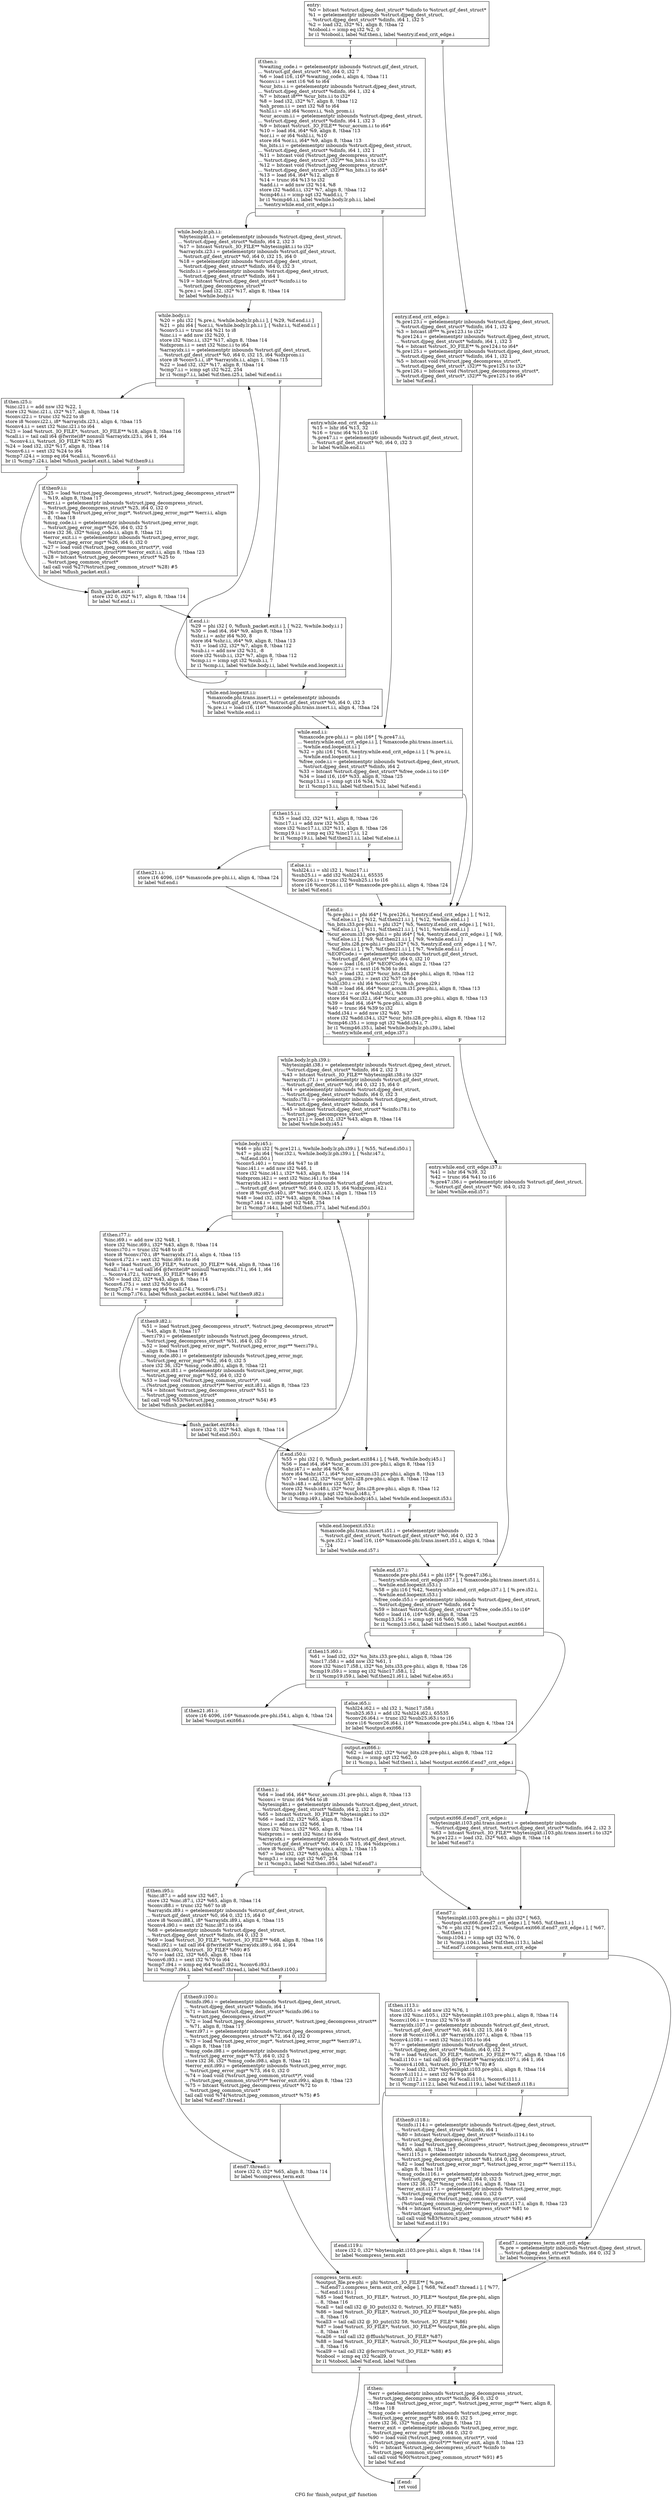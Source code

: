 digraph "CFG for 'finish_output_gif' function" {
	label="CFG for 'finish_output_gif' function";

	Node0x4bc4090 [shape=record,label="{entry:\l  %0 = bitcast %struct.djpeg_dest_struct* %dinfo to %struct.gif_dest_struct*\l  %1 = getelementptr inbounds %struct.djpeg_dest_struct,\l... %struct.djpeg_dest_struct* %dinfo, i64 1, i32 5\l  %2 = load i32, i32* %1, align 8, !tbaa !2\l  %tobool.i = icmp eq i32 %2, 0\l  br i1 %tobool.i, label %if.then.i, label %entry.if.end_crit_edge.i\l|{<s0>T|<s1>F}}"];
	Node0x4bc4090:s0 -> Node0x4bc4220;
	Node0x4bc4090:s1 -> Node0x4bd6a00;
	Node0x4bd6a00 [shape=record,label="{entry.if.end_crit_edge.i:                         \l  %.pre123.i = getelementptr inbounds %struct.djpeg_dest_struct,\l... %struct.djpeg_dest_struct* %dinfo, i64 1, i32 4\l  %3 = bitcast i8*** %.pre123.i to i32*\l  %.pre124.i = getelementptr inbounds %struct.djpeg_dest_struct,\l... %struct.djpeg_dest_struct* %dinfo, i64 1, i32 3\l  %4 = bitcast %struct._IO_FILE** %.pre124.i to i64*\l  %.pre125.i = getelementptr inbounds %struct.djpeg_dest_struct,\l... %struct.djpeg_dest_struct* %dinfo, i64 1, i32 1\l  %5 = bitcast void (%struct.jpeg_decompress_struct*,\l... %struct.djpeg_dest_struct*, i32)** %.pre125.i to i32*\l  %.pre126.i = bitcast void (%struct.jpeg_decompress_struct*,\l... %struct.djpeg_dest_struct*, i32)** %.pre125.i to i64*\l  br label %if.end.i\l}"];
	Node0x4bd6a00 -> Node0x4bd6f20;
	Node0x4bc4220 [shape=record,label="{if.then.i:                                        \l  %waiting_code.i = getelementptr inbounds %struct.gif_dest_struct,\l... %struct.gif_dest_struct* %0, i64 0, i32 7\l  %6 = load i16, i16* %waiting_code.i, align 4, !tbaa !11\l  %conv.i.i = sext i16 %6 to i64\l  %cur_bits.i.i = getelementptr inbounds %struct.djpeg_dest_struct,\l... %struct.djpeg_dest_struct* %dinfo, i64 1, i32 4\l  %7 = bitcast i8*** %cur_bits.i.i to i32*\l  %8 = load i32, i32* %7, align 8, !tbaa !12\l  %sh_prom.i.i = zext i32 %8 to i64\l  %shl.i.i = shl i64 %conv.i.i, %sh_prom.i.i\l  %cur_accum.i.i = getelementptr inbounds %struct.djpeg_dest_struct,\l... %struct.djpeg_dest_struct* %dinfo, i64 1, i32 3\l  %9 = bitcast %struct._IO_FILE** %cur_accum.i.i to i64*\l  %10 = load i64, i64* %9, align 8, !tbaa !13\l  %or.i.i = or i64 %shl.i.i, %10\l  store i64 %or.i.i, i64* %9, align 8, !tbaa !13\l  %n_bits.i.i = getelementptr inbounds %struct.djpeg_dest_struct,\l... %struct.djpeg_dest_struct* %dinfo, i64 1, i32 1\l  %11 = bitcast void (%struct.jpeg_decompress_struct*,\l... %struct.djpeg_dest_struct*, i32)** %n_bits.i.i to i32*\l  %12 = bitcast void (%struct.jpeg_decompress_struct*,\l... %struct.djpeg_dest_struct*, i32)** %n_bits.i.i to i64*\l  %13 = load i64, i64* %12, align 8\l  %14 = trunc i64 %13 to i32\l  %add.i.i = add nsw i32 %14, %8\l  store i32 %add.i.i, i32* %7, align 8, !tbaa !12\l  %cmp46.i.i = icmp sgt i32 %add.i.i, 7\l  br i1 %cmp46.i.i, label %while.body.lr.ph.i.i, label\l... %entry.while.end_crit_edge.i.i\l|{<s0>T|<s1>F}}"];
	Node0x4bc4220:s0 -> Node0x4bd6d40;
	Node0x4bc4220:s1 -> Node0x4bd7d20;
	Node0x4bd7d20 [shape=record,label="{entry.while.end_crit_edge.i.i:                    \l  %15 = lshr i64 %13, 32\l  %16 = trunc i64 %15 to i16\l  %.pre47.i.i = getelementptr inbounds %struct.gif_dest_struct,\l... %struct.gif_dest_struct* %0, i64 0, i32 3\l  br label %while.end.i.i\l}"];
	Node0x4bd7d20 -> Node0x4bd73f0;
	Node0x4bd6d40 [shape=record,label="{while.body.lr.ph.i.i:                             \l  %bytesinpkt.i.i = getelementptr inbounds %struct.djpeg_dest_struct,\l... %struct.djpeg_dest_struct* %dinfo, i64 2, i32 3\l  %17 = bitcast %struct._IO_FILE** %bytesinpkt.i.i to i32*\l  %arrayidx.i23.i = getelementptr inbounds %struct.gif_dest_struct,\l... %struct.gif_dest_struct* %0, i64 0, i32 15, i64 0\l  %18 = getelementptr inbounds %struct.djpeg_dest_struct,\l... %struct.djpeg_dest_struct* %dinfo, i64 0, i32 3\l  %cinfo.i.i = getelementptr inbounds %struct.djpeg_dest_struct,\l... %struct.djpeg_dest_struct* %dinfo, i64 1\l  %19 = bitcast %struct.djpeg_dest_struct* %cinfo.i.i to\l... %struct.jpeg_decompress_struct**\l  %.pre.i = load i32, i32* %17, align 8, !tbaa !14\l  br label %while.body.i.i\l}"];
	Node0x4bd6d40 -> Node0x4bd8730;
	Node0x4bd8730 [shape=record,label="{while.body.i.i:                                   \l  %20 = phi i32 [ %.pre.i, %while.body.lr.ph.i.i ], [ %29, %if.end.i.i ]\l  %21 = phi i64 [ %or.i.i, %while.body.lr.ph.i.i ], [ %shr.i.i, %if.end.i.i ]\l  %conv5.i.i = trunc i64 %21 to i8\l  %inc.i.i = add nsw i32 %20, 1\l  store i32 %inc.i.i, i32* %17, align 8, !tbaa !14\l  %idxprom.i.i = sext i32 %inc.i.i to i64\l  %arrayidx.i.i = getelementptr inbounds %struct.gif_dest_struct,\l... %struct.gif_dest_struct* %0, i64 0, i32 15, i64 %idxprom.i.i\l  store i8 %conv5.i.i, i8* %arrayidx.i.i, align 1, !tbaa !15\l  %22 = load i32, i32* %17, align 8, !tbaa !14\l  %cmp7.i.i = icmp sgt i32 %22, 254\l  br i1 %cmp7.i.i, label %if.then.i25.i, label %if.end.i.i\l|{<s0>T|<s1>F}}"];
	Node0x4bd8730:s0 -> Node0x4bd9020;
	Node0x4bd8730:s1 -> Node0x4bd88f0;
	Node0x4bd9020 [shape=record,label="{if.then.i25.i:                                    \l  %inc.i21.i = add nsw i32 %22, 1\l  store i32 %inc.i21.i, i32* %17, align 8, !tbaa !14\l  %conv.i22.i = trunc i32 %22 to i8\l  store i8 %conv.i22.i, i8* %arrayidx.i23.i, align 4, !tbaa !15\l  %conv4.i.i = sext i32 %inc.i21.i to i64\l  %23 = load %struct._IO_FILE*, %struct._IO_FILE** %18, align 8, !tbaa !16\l  %call.i.i = tail call i64 @fwrite(i8* nonnull %arrayidx.i23.i, i64 1, i64\l... %conv4.i.i, %struct._IO_FILE* %23) #5\l  %24 = load i32, i32* %17, align 8, !tbaa !14\l  %conv6.i.i = sext i32 %24 to i64\l  %cmp7.i24.i = icmp eq i64 %call.i.i, %conv6.i.i\l  br i1 %cmp7.i24.i, label %flush_packet.exit.i, label %if.then9.i.i\l|{<s0>T|<s1>F}}"];
	Node0x4bd9020:s0 -> Node0x4bd97e0;
	Node0x4bd9020:s1 -> Node0x4bd98c0;
	Node0x4bd98c0 [shape=record,label="{if.then9.i.i:                                     \l  %25 = load %struct.jpeg_decompress_struct*, %struct.jpeg_decompress_struct**\l... %19, align 8, !tbaa !17\l  %err.i.i = getelementptr inbounds %struct.jpeg_decompress_struct,\l... %struct.jpeg_decompress_struct* %25, i64 0, i32 0\l  %26 = load %struct.jpeg_error_mgr*, %struct.jpeg_error_mgr** %err.i.i, align\l... 8, !tbaa !18\l  %msg_code.i.i = getelementptr inbounds %struct.jpeg_error_mgr,\l... %struct.jpeg_error_mgr* %26, i64 0, i32 5\l  store i32 36, i32* %msg_code.i.i, align 8, !tbaa !21\l  %error_exit.i.i = getelementptr inbounds %struct.jpeg_error_mgr,\l... %struct.jpeg_error_mgr* %26, i64 0, i32 0\l  %27 = load void (%struct.jpeg_common_struct*)*, void\l... (%struct.jpeg_common_struct*)** %error_exit.i.i, align 8, !tbaa !23\l  %28 = bitcast %struct.jpeg_decompress_struct* %25 to\l... %struct.jpeg_common_struct*\l  tail call void %27(%struct.jpeg_common_struct* %28) #5\l  br label %flush_packet.exit.i\l}"];
	Node0x4bd98c0 -> Node0x4bd97e0;
	Node0x4bd97e0 [shape=record,label="{flush_packet.exit.i:                              \l  store i32 0, i32* %17, align 8, !tbaa !14\l  br label %if.end.i.i\l}"];
	Node0x4bd97e0 -> Node0x4bd88f0;
	Node0x4bd88f0 [shape=record,label="{if.end.i.i:                                       \l  %29 = phi i32 [ 0, %flush_packet.exit.i ], [ %22, %while.body.i.i ]\l  %30 = load i64, i64* %9, align 8, !tbaa !13\l  %shr.i.i = ashr i64 %30, 8\l  store i64 %shr.i.i, i64* %9, align 8, !tbaa !13\l  %31 = load i32, i32* %7, align 8, !tbaa !12\l  %sub.i.i = add nsw i32 %31, -8\l  store i32 %sub.i.i, i32* %7, align 8, !tbaa !12\l  %cmp.i.i = icmp sgt i32 %sub.i.i, 7\l  br i1 %cmp.i.i, label %while.body.i.i, label %while.end.loopexit.i.i\l|{<s0>T|<s1>F}}"];
	Node0x4bd88f0:s0 -> Node0x4bd8730;
	Node0x4bd88f0:s1 -> Node0x4bd8280;
	Node0x4bd8280 [shape=record,label="{while.end.loopexit.i.i:                           \l  %maxcode.phi.trans.insert.i.i = getelementptr inbounds\l... %struct.gif_dest_struct, %struct.gif_dest_struct* %0, i64 0, i32 3\l  %.pre.i.i = load i16, i16* %maxcode.phi.trans.insert.i.i, align 4, !tbaa !24\l  br label %while.end.i.i\l}"];
	Node0x4bd8280 -> Node0x4bd73f0;
	Node0x4bd73f0 [shape=record,label="{while.end.i.i:                                    \l  %maxcode.pre-phi.i.i = phi i16* [ %.pre47.i.i,\l... %entry.while.end_crit_edge.i.i ], [ %maxcode.phi.trans.insert.i.i,\l... %while.end.loopexit.i.i ]\l  %32 = phi i16 [ %16, %entry.while.end_crit_edge.i.i ], [ %.pre.i.i,\l... %while.end.loopexit.i.i ]\l  %free_code.i.i = getelementptr inbounds %struct.djpeg_dest_struct,\l... %struct.djpeg_dest_struct* %dinfo, i64 2\l  %33 = bitcast %struct.djpeg_dest_struct* %free_code.i.i to i16*\l  %34 = load i16, i16* %33, align 8, !tbaa !25\l  %cmp13.i.i = icmp sgt i16 %34, %32\l  br i1 %cmp13.i.i, label %if.then15.i.i, label %if.end.i\l|{<s0>T|<s1>F}}"];
	Node0x4bd73f0:s0 -> Node0x4bdb170;
	Node0x4bd73f0:s1 -> Node0x4bd6f20;
	Node0x4bdb170 [shape=record,label="{if.then15.i.i:                                    \l  %35 = load i32, i32* %11, align 8, !tbaa !26\l  %inc17.i.i = add nsw i32 %35, 1\l  store i32 %inc17.i.i, i32* %11, align 8, !tbaa !26\l  %cmp19.i.i = icmp eq i32 %inc17.i.i, 12\l  br i1 %cmp19.i.i, label %if.then21.i.i, label %if.else.i.i\l|{<s0>T|<s1>F}}"];
	Node0x4bdb170:s0 -> Node0x4bdb490;
	Node0x4bdb170:s1 -> Node0x4bdb570;
	Node0x4bdb490 [shape=record,label="{if.then21.i.i:                                    \l  store i16 4096, i16* %maxcode.pre-phi.i.i, align 4, !tbaa !24\l  br label %if.end.i\l}"];
	Node0x4bdb490 -> Node0x4bd6f20;
	Node0x4bdb570 [shape=record,label="{if.else.i.i:                                      \l  %shl24.i.i = shl i32 1, %inc17.i.i\l  %sub25.i.i = add i32 %shl24.i.i, 65535\l  %conv26.i.i = trunc i32 %sub25.i.i to i16\l  store i16 %conv26.i.i, i16* %maxcode.pre-phi.i.i, align 4, !tbaa !24\l  br label %if.end.i\l}"];
	Node0x4bdb570 -> Node0x4bd6f20;
	Node0x4bd6f20 [shape=record,label="{if.end.i:                                         \l  %.pre-phi.i = phi i64* [ %.pre126.i, %entry.if.end_crit_edge.i ], [ %12,\l... %if.else.i.i ], [ %12, %if.then21.i.i ], [ %12, %while.end.i.i ]\l  %n_bits.i33.pre-phi.i = phi i32* [ %5, %entry.if.end_crit_edge.i ], [ %11,\l... %if.else.i.i ], [ %11, %if.then21.i.i ], [ %11, %while.end.i.i ]\l  %cur_accum.i31.pre-phi.i = phi i64* [ %4, %entry.if.end_crit_edge.i ], [ %9,\l... %if.else.i.i ], [ %9, %if.then21.i.i ], [ %9, %while.end.i.i ]\l  %cur_bits.i28.pre-phi.i = phi i32* [ %3, %entry.if.end_crit_edge.i ], [ %7,\l... %if.else.i.i ], [ %7, %if.then21.i.i ], [ %7, %while.end.i.i ]\l  %EOFCode.i = getelementptr inbounds %struct.gif_dest_struct,\l... %struct.gif_dest_struct* %0, i64 0, i32 10\l  %36 = load i16, i16* %EOFCode.i, align 2, !tbaa !27\l  %conv.i27.i = sext i16 %36 to i64\l  %37 = load i32, i32* %cur_bits.i28.pre-phi.i, align 8, !tbaa !12\l  %sh_prom.i29.i = zext i32 %37 to i64\l  %shl.i30.i = shl i64 %conv.i27.i, %sh_prom.i29.i\l  %38 = load i64, i64* %cur_accum.i31.pre-phi.i, align 8, !tbaa !13\l  %or.i32.i = or i64 %shl.i30.i, %38\l  store i64 %or.i32.i, i64* %cur_accum.i31.pre-phi.i, align 8, !tbaa !13\l  %39 = load i64, i64* %.pre-phi.i, align 8\l  %40 = trunc i64 %39 to i32\l  %add.i34.i = add nsw i32 %40, %37\l  store i32 %add.i34.i, i32* %cur_bits.i28.pre-phi.i, align 8, !tbaa !12\l  %cmp46.i35.i = icmp sgt i32 %add.i34.i, 7\l  br i1 %cmp46.i35.i, label %while.body.lr.ph.i39.i, label\l... %entry.while.end_crit_edge.i37.i\l|{<s0>T|<s1>F}}"];
	Node0x4bd6f20:s0 -> Node0x4bdc6b0;
	Node0x4bd6f20:s1 -> Node0x4bdc790;
	Node0x4bdc790 [shape=record,label="{entry.while.end_crit_edge.i37.i:                  \l  %41 = lshr i64 %39, 32\l  %42 = trunc i64 %41 to i16\l  %.pre47.i36.i = getelementptr inbounds %struct.gif_dest_struct,\l... %struct.gif_dest_struct* %0, i64 0, i32 3\l  br label %while.end.i57.i\l}"];
	Node0x4bdc790 -> Node0x4bdca60;
	Node0x4bdc6b0 [shape=record,label="{while.body.lr.ph.i39.i:                           \l  %bytesinpkt.i38.i = getelementptr inbounds %struct.djpeg_dest_struct,\l... %struct.djpeg_dest_struct* %dinfo, i64 2, i32 3\l  %43 = bitcast %struct._IO_FILE** %bytesinpkt.i38.i to i32*\l  %arrayidx.i71.i = getelementptr inbounds %struct.gif_dest_struct,\l... %struct.gif_dest_struct* %0, i64 0, i32 15, i64 0\l  %44 = getelementptr inbounds %struct.djpeg_dest_struct,\l... %struct.djpeg_dest_struct* %dinfo, i64 0, i32 3\l  %cinfo.i78.i = getelementptr inbounds %struct.djpeg_dest_struct,\l... %struct.djpeg_dest_struct* %dinfo, i64 1\l  %45 = bitcast %struct.djpeg_dest_struct* %cinfo.i78.i to\l... %struct.jpeg_decompress_struct**\l  %.pre121.i = load i32, i32* %43, align 8, !tbaa !14\l  br label %while.body.i45.i\l}"];
	Node0x4bdc6b0 -> Node0x4bdcfe0;
	Node0x4bdcfe0 [shape=record,label="{while.body.i45.i:                                 \l  %46 = phi i32 [ %.pre121.i, %while.body.lr.ph.i39.i ], [ %55, %if.end.i50.i ]\l  %47 = phi i64 [ %or.i32.i, %while.body.lr.ph.i39.i ], [ %shr.i47.i,\l... %if.end.i50.i ]\l  %conv5.i40.i = trunc i64 %47 to i8\l  %inc.i41.i = add nsw i32 %46, 1\l  store i32 %inc.i41.i, i32* %43, align 8, !tbaa !14\l  %idxprom.i42.i = sext i32 %inc.i41.i to i64\l  %arrayidx.i43.i = getelementptr inbounds %struct.gif_dest_struct,\l... %struct.gif_dest_struct* %0, i64 0, i32 15, i64 %idxprom.i42.i\l  store i8 %conv5.i40.i, i8* %arrayidx.i43.i, align 1, !tbaa !15\l  %48 = load i32, i32* %43, align 8, !tbaa !14\l  %cmp7.i44.i = icmp sgt i32 %48, 254\l  br i1 %cmp7.i44.i, label %if.then.i77.i, label %if.end.i50.i\l|{<s0>T|<s1>F}}"];
	Node0x4bdcfe0:s0 -> Node0x4bdd8c0;
	Node0x4bdcfe0:s1 -> Node0x4bdd1a0;
	Node0x4bdd8c0 [shape=record,label="{if.then.i77.i:                                    \l  %inc.i69.i = add nsw i32 %48, 1\l  store i32 %inc.i69.i, i32* %43, align 8, !tbaa !14\l  %conv.i70.i = trunc i32 %48 to i8\l  store i8 %conv.i70.i, i8* %arrayidx.i71.i, align 4, !tbaa !15\l  %conv4.i72.i = sext i32 %inc.i69.i to i64\l  %49 = load %struct._IO_FILE*, %struct._IO_FILE** %44, align 8, !tbaa !16\l  %call.i74.i = tail call i64 @fwrite(i8* nonnull %arrayidx.i71.i, i64 1, i64\l... %conv4.i72.i, %struct._IO_FILE* %49) #5\l  %50 = load i32, i32* %43, align 8, !tbaa !14\l  %conv6.i75.i = sext i32 %50 to i64\l  %cmp7.i76.i = icmp eq i64 %call.i74.i, %conv6.i75.i\l  br i1 %cmp7.i76.i, label %flush_packet.exit84.i, label %if.then9.i82.i\l|{<s0>T|<s1>F}}"];
	Node0x4bdd8c0:s0 -> Node0x4bda640;
	Node0x4bdd8c0:s1 -> Node0x4bda720;
	Node0x4bda720 [shape=record,label="{if.then9.i82.i:                                   \l  %51 = load %struct.jpeg_decompress_struct*, %struct.jpeg_decompress_struct**\l... %45, align 8, !tbaa !17\l  %err.i79.i = getelementptr inbounds %struct.jpeg_decompress_struct,\l... %struct.jpeg_decompress_struct* %51, i64 0, i32 0\l  %52 = load %struct.jpeg_error_mgr*, %struct.jpeg_error_mgr** %err.i79.i,\l... align 8, !tbaa !18\l  %msg_code.i80.i = getelementptr inbounds %struct.jpeg_error_mgr,\l... %struct.jpeg_error_mgr* %52, i64 0, i32 5\l  store i32 36, i32* %msg_code.i80.i, align 8, !tbaa !21\l  %error_exit.i81.i = getelementptr inbounds %struct.jpeg_error_mgr,\l... %struct.jpeg_error_mgr* %52, i64 0, i32 0\l  %53 = load void (%struct.jpeg_common_struct*)*, void\l... (%struct.jpeg_common_struct*)** %error_exit.i81.i, align 8, !tbaa !23\l  %54 = bitcast %struct.jpeg_decompress_struct* %51 to\l... %struct.jpeg_common_struct*\l  tail call void %53(%struct.jpeg_common_struct* %54) #5\l  br label %flush_packet.exit84.i\l}"];
	Node0x4bda720 -> Node0x4bda640;
	Node0x4bda640 [shape=record,label="{flush_packet.exit84.i:                            \l  store i32 0, i32* %43, align 8, !tbaa !14\l  br label %if.end.i50.i\l}"];
	Node0x4bda640 -> Node0x4bdd1a0;
	Node0x4bdd1a0 [shape=record,label="{if.end.i50.i:                                     \l  %55 = phi i32 [ 0, %flush_packet.exit84.i ], [ %48, %while.body.i45.i ]\l  %56 = load i64, i64* %cur_accum.i31.pre-phi.i, align 8, !tbaa !13\l  %shr.i47.i = ashr i64 %56, 8\l  store i64 %shr.i47.i, i64* %cur_accum.i31.pre-phi.i, align 8, !tbaa !13\l  %57 = load i32, i32* %cur_bits.i28.pre-phi.i, align 8, !tbaa !12\l  %sub.i48.i = add nsw i32 %57, -8\l  store i32 %sub.i48.i, i32* %cur_bits.i28.pre-phi.i, align 8, !tbaa !12\l  %cmp.i49.i = icmp sgt i32 %sub.i48.i, 7\l  br i1 %cmp.i49.i, label %while.body.i45.i, label %while.end.loopexit.i53.i\l|{<s0>T|<s1>F}}"];
	Node0x4bdd1a0:s0 -> Node0x4bdcfe0;
	Node0x4bdd1a0:s1 -> Node0x4bdf240;
	Node0x4bdf240 [shape=record,label="{while.end.loopexit.i53.i:                         \l  %maxcode.phi.trans.insert.i51.i = getelementptr inbounds\l... %struct.gif_dest_struct, %struct.gif_dest_struct* %0, i64 0, i32 3\l  %.pre.i52.i = load i16, i16* %maxcode.phi.trans.insert.i51.i, align 4, !tbaa\l... !24\l  br label %while.end.i57.i\l}"];
	Node0x4bdf240 -> Node0x4bdca60;
	Node0x4bdca60 [shape=record,label="{while.end.i57.i:                                  \l  %maxcode.pre-phi.i54.i = phi i16* [ %.pre47.i36.i,\l... %entry.while.end_crit_edge.i37.i ], [ %maxcode.phi.trans.insert.i51.i,\l... %while.end.loopexit.i53.i ]\l  %58 = phi i16 [ %42, %entry.while.end_crit_edge.i37.i ], [ %.pre.i52.i,\l... %while.end.loopexit.i53.i ]\l  %free_code.i55.i = getelementptr inbounds %struct.djpeg_dest_struct,\l... %struct.djpeg_dest_struct* %dinfo, i64 2\l  %59 = bitcast %struct.djpeg_dest_struct* %free_code.i55.i to i16*\l  %60 = load i16, i16* %59, align 8, !tbaa !25\l  %cmp13.i56.i = icmp sgt i16 %60, %58\l  br i1 %cmp13.i56.i, label %if.then15.i60.i, label %output.exit66.i\l|{<s0>T|<s1>F}}"];
	Node0x4bdca60:s0 -> Node0x4bdf810;
	Node0x4bdca60:s1 -> Node0x4bdf8f0;
	Node0x4bdf810 [shape=record,label="{if.then15.i60.i:                                  \l  %61 = load i32, i32* %n_bits.i33.pre-phi.i, align 8, !tbaa !26\l  %inc17.i58.i = add nsw i32 %61, 1\l  store i32 %inc17.i58.i, i32* %n_bits.i33.pre-phi.i, align 8, !tbaa !26\l  %cmp19.i59.i = icmp eq i32 %inc17.i58.i, 12\l  br i1 %cmp19.i59.i, label %if.then21.i61.i, label %if.else.i65.i\l|{<s0>T|<s1>F}}"];
	Node0x4bdf810:s0 -> Node0x4bdfc10;
	Node0x4bdf810:s1 -> Node0x4bdfcf0;
	Node0x4bdfc10 [shape=record,label="{if.then21.i61.i:                                  \l  store i16 4096, i16* %maxcode.pre-phi.i54.i, align 4, !tbaa !24\l  br label %output.exit66.i\l}"];
	Node0x4bdfc10 -> Node0x4bdf8f0;
	Node0x4bdfcf0 [shape=record,label="{if.else.i65.i:                                    \l  %shl24.i62.i = shl i32 1, %inc17.i58.i\l  %sub25.i63.i = add i32 %shl24.i62.i, 65535\l  %conv26.i64.i = trunc i32 %sub25.i63.i to i16\l  store i16 %conv26.i64.i, i16* %maxcode.pre-phi.i54.i, align 4, !tbaa !24\l  br label %output.exit66.i\l}"];
	Node0x4bdfcf0 -> Node0x4bdf8f0;
	Node0x4bdf8f0 [shape=record,label="{output.exit66.i:                                  \l  %62 = load i32, i32* %cur_bits.i28.pre-phi.i, align 8, !tbaa !12\l  %cmp.i = icmp sgt i32 %62, 0\l  br i1 %cmp.i, label %if.then1.i, label %output.exit66.if.end7_crit_edge.i\l|{<s0>T|<s1>F}}"];
	Node0x4bdf8f0:s0 -> Node0x4be01a0;
	Node0x4bdf8f0:s1 -> Node0x4be0280;
	Node0x4be0280 [shape=record,label="{output.exit66.if.end7_crit_edge.i:                \l  %bytesinpkt.i103.phi.trans.insert.i = getelementptr inbounds\l... %struct.djpeg_dest_struct, %struct.djpeg_dest_struct* %dinfo, i64 2, i32 3\l  %63 = bitcast %struct._IO_FILE** %bytesinpkt.i103.phi.trans.insert.i to i32*\l  %.pre122.i = load i32, i32* %63, align 8, !tbaa !14\l  br label %if.end7.i\l}"];
	Node0x4be0280 -> Node0x4be05a0;
	Node0x4be01a0 [shape=record,label="{if.then1.i:                                       \l  %64 = load i64, i64* %cur_accum.i31.pre-phi.i, align 8, !tbaa !13\l  %conv.i = trunc i64 %64 to i8\l  %bytesinpkt.i = getelementptr inbounds %struct.djpeg_dest_struct,\l... %struct.djpeg_dest_struct* %dinfo, i64 2, i32 3\l  %65 = bitcast %struct._IO_FILE** %bytesinpkt.i to i32*\l  %66 = load i32, i32* %65, align 8, !tbaa !14\l  %inc.i = add nsw i32 %66, 1\l  store i32 %inc.i, i32* %65, align 8, !tbaa !14\l  %idxprom.i = sext i32 %inc.i to i64\l  %arrayidx.i = getelementptr inbounds %struct.gif_dest_struct,\l... %struct.gif_dest_struct* %0, i64 0, i32 15, i64 %idxprom.i\l  store i8 %conv.i, i8* %arrayidx.i, align 1, !tbaa !15\l  %67 = load i32, i32* %65, align 8, !tbaa !14\l  %cmp3.i = icmp sgt i32 %67, 254\l  br i1 %cmp3.i, label %if.then.i95.i, label %if.end7.i\l|{<s0>T|<s1>F}}"];
	Node0x4be01a0:s0 -> Node0x4be0ea0;
	Node0x4be01a0:s1 -> Node0x4be05a0;
	Node0x4be0ea0 [shape=record,label="{if.then.i95.i:                                    \l  %inc.i87.i = add nsw i32 %67, 1\l  store i32 %inc.i87.i, i32* %65, align 8, !tbaa !14\l  %conv.i88.i = trunc i32 %67 to i8\l  %arrayidx.i89.i = getelementptr inbounds %struct.gif_dest_struct,\l... %struct.gif_dest_struct* %0, i64 0, i32 15, i64 0\l  store i8 %conv.i88.i, i8* %arrayidx.i89.i, align 4, !tbaa !15\l  %conv4.i90.i = sext i32 %inc.i87.i to i64\l  %68 = getelementptr inbounds %struct.djpeg_dest_struct,\l... %struct.djpeg_dest_struct* %dinfo, i64 0, i32 3\l  %69 = load %struct._IO_FILE*, %struct._IO_FILE** %68, align 8, !tbaa !16\l  %call.i92.i = tail call i64 @fwrite(i8* %arrayidx.i89.i, i64 1, i64\l... %conv4.i90.i, %struct._IO_FILE* %69) #5\l  %70 = load i32, i32* %65, align 8, !tbaa !14\l  %conv6.i93.i = sext i32 %70 to i64\l  %cmp7.i94.i = icmp eq i64 %call.i92.i, %conv6.i93.i\l  br i1 %cmp7.i94.i, label %if.end7.thread.i, label %if.then9.i100.i\l|{<s0>T|<s1>F}}"];
	Node0x4be0ea0:s0 -> Node0x4be17f0;
	Node0x4be0ea0:s1 -> Node0x4be18d0;
	Node0x4be18d0 [shape=record,label="{if.then9.i100.i:                                  \l  %cinfo.i96.i = getelementptr inbounds %struct.djpeg_dest_struct,\l... %struct.djpeg_dest_struct* %dinfo, i64 1\l  %71 = bitcast %struct.djpeg_dest_struct* %cinfo.i96.i to\l... %struct.jpeg_decompress_struct**\l  %72 = load %struct.jpeg_decompress_struct*, %struct.jpeg_decompress_struct**\l... %71, align 8, !tbaa !17\l  %err.i97.i = getelementptr inbounds %struct.jpeg_decompress_struct,\l... %struct.jpeg_decompress_struct* %72, i64 0, i32 0\l  %73 = load %struct.jpeg_error_mgr*, %struct.jpeg_error_mgr** %err.i97.i,\l... align 8, !tbaa !18\l  %msg_code.i98.i = getelementptr inbounds %struct.jpeg_error_mgr,\l... %struct.jpeg_error_mgr* %73, i64 0, i32 5\l  store i32 36, i32* %msg_code.i98.i, align 8, !tbaa !21\l  %error_exit.i99.i = getelementptr inbounds %struct.jpeg_error_mgr,\l... %struct.jpeg_error_mgr* %73, i64 0, i32 0\l  %74 = load void (%struct.jpeg_common_struct*)*, void\l... (%struct.jpeg_common_struct*)** %error_exit.i99.i, align 8, !tbaa !23\l  %75 = bitcast %struct.jpeg_decompress_struct* %72 to\l... %struct.jpeg_common_struct*\l  tail call void %74(%struct.jpeg_common_struct* %75) #5\l  br label %if.end7.thread.i\l}"];
	Node0x4be18d0 -> Node0x4be17f0;
	Node0x4be17f0 [shape=record,label="{if.end7.thread.i:                                 \l  store i32 0, i32* %65, align 8, !tbaa !14\l  br label %compress_term.exit\l}"];
	Node0x4be17f0 -> Node0x4bcec80;
	Node0x4be05a0 [shape=record,label="{if.end7.i:                                        \l  %bytesinpkt.i103.pre-phi.i = phi i32* [ %63,\l... %output.exit66.if.end7_crit_edge.i ], [ %65, %if.then1.i ]\l  %76 = phi i32 [ %.pre122.i, %output.exit66.if.end7_crit_edge.i ], [ %67,\l... %if.then1.i ]\l  %cmp.i104.i = icmp sgt i32 %76, 0\l  br i1 %cmp.i104.i, label %if.then.i113.i, label\l... %if.end7.i.compress_term.exit_crit_edge\l|{<s0>T|<s1>F}}"];
	Node0x4be05a0:s0 -> Node0x4bcef20;
	Node0x4be05a0:s1 -> Node0x4bcf060;
	Node0x4bcf060 [shape=record,label="{if.end7.i.compress_term.exit_crit_edge:           \l  %.pre = getelementptr inbounds %struct.djpeg_dest_struct,\l... %struct.djpeg_dest_struct* %dinfo, i64 0, i32 3\l  br label %compress_term.exit\l}"];
	Node0x4bcf060 -> Node0x4bcec80;
	Node0x4bcef20 [shape=record,label="{if.then.i113.i:                                   \l  %inc.i105.i = add nsw i32 %76, 1\l  store i32 %inc.i105.i, i32* %bytesinpkt.i103.pre-phi.i, align 8, !tbaa !14\l  %conv.i106.i = trunc i32 %76 to i8\l  %arrayidx.i107.i = getelementptr inbounds %struct.gif_dest_struct,\l... %struct.gif_dest_struct* %0, i64 0, i32 15, i64 0\l  store i8 %conv.i106.i, i8* %arrayidx.i107.i, align 4, !tbaa !15\l  %conv4.i108.i = sext i32 %inc.i105.i to i64\l  %77 = getelementptr inbounds %struct.djpeg_dest_struct,\l... %struct.djpeg_dest_struct* %dinfo, i64 0, i32 3\l  %78 = load %struct._IO_FILE*, %struct._IO_FILE** %77, align 8, !tbaa !16\l  %call.i110.i = tail call i64 @fwrite(i8* %arrayidx.i107.i, i64 1, i64\l... %conv4.i108.i, %struct._IO_FILE* %78) #5\l  %79 = load i32, i32* %bytesinpkt.i103.pre-phi.i, align 8, !tbaa !14\l  %conv6.i111.i = sext i32 %79 to i64\l  %cmp7.i112.i = icmp eq i64 %call.i110.i, %conv6.i111.i\l  br i1 %cmp7.i112.i, label %if.end.i119.i, label %if.then9.i118.i\l|{<s0>T|<s1>F}}"];
	Node0x4bcef20:s0 -> Node0x4bcf9d0;
	Node0x4bcef20:s1 -> Node0x4bcfab0;
	Node0x4bcfab0 [shape=record,label="{if.then9.i118.i:                                  \l  %cinfo.i114.i = getelementptr inbounds %struct.djpeg_dest_struct,\l... %struct.djpeg_dest_struct* %dinfo, i64 1\l  %80 = bitcast %struct.djpeg_dest_struct* %cinfo.i114.i to\l... %struct.jpeg_decompress_struct**\l  %81 = load %struct.jpeg_decompress_struct*, %struct.jpeg_decompress_struct**\l... %80, align 8, !tbaa !17\l  %err.i115.i = getelementptr inbounds %struct.jpeg_decompress_struct,\l... %struct.jpeg_decompress_struct* %81, i64 0, i32 0\l  %82 = load %struct.jpeg_error_mgr*, %struct.jpeg_error_mgr** %err.i115.i,\l... align 8, !tbaa !18\l  %msg_code.i116.i = getelementptr inbounds %struct.jpeg_error_mgr,\l... %struct.jpeg_error_mgr* %82, i64 0, i32 5\l  store i32 36, i32* %msg_code.i116.i, align 8, !tbaa !21\l  %error_exit.i117.i = getelementptr inbounds %struct.jpeg_error_mgr,\l... %struct.jpeg_error_mgr* %82, i64 0, i32 0\l  %83 = load void (%struct.jpeg_common_struct*)*, void\l... (%struct.jpeg_common_struct*)** %error_exit.i117.i, align 8, !tbaa !23\l  %84 = bitcast %struct.jpeg_decompress_struct* %81 to\l... %struct.jpeg_common_struct*\l  tail call void %83(%struct.jpeg_common_struct* %84) #5\l  br label %if.end.i119.i\l}"];
	Node0x4bcfab0 -> Node0x4bcf9d0;
	Node0x4bcf9d0 [shape=record,label="{if.end.i119.i:                                    \l  store i32 0, i32* %bytesinpkt.i103.pre-phi.i, align 8, !tbaa !14\l  br label %compress_term.exit\l}"];
	Node0x4bcf9d0 -> Node0x4bcec80;
	Node0x4bcec80 [shape=record,label="{compress_term.exit:                               \l  %output_file.pre-phi = phi %struct._IO_FILE** [ %.pre,\l... %if.end7.i.compress_term.exit_crit_edge ], [ %68, %if.end7.thread.i ], [ %77,\l... %if.end.i119.i ]\l  %85 = load %struct._IO_FILE*, %struct._IO_FILE** %output_file.pre-phi, align\l... 8, !tbaa !16\l  %call = tail call i32 @_IO_putc(i32 0, %struct._IO_FILE* %85)\l  %86 = load %struct._IO_FILE*, %struct._IO_FILE** %output_file.pre-phi, align\l... 8, !tbaa !16\l  %call3 = tail call i32 @_IO_putc(i32 59, %struct._IO_FILE* %86)\l  %87 = load %struct._IO_FILE*, %struct._IO_FILE** %output_file.pre-phi, align\l... 8, !tbaa !16\l  %call6 = tail call i32 @fflush(%struct._IO_FILE* %87)\l  %88 = load %struct._IO_FILE*, %struct._IO_FILE** %output_file.pre-phi, align\l... 8, !tbaa !16\l  %call9 = tail call i32 @ferror(%struct._IO_FILE* %88) #5\l  %tobool = icmp eq i32 %call9, 0\l  br i1 %tobool, label %if.end, label %if.then\l|{<s0>T|<s1>F}}"];
	Node0x4bcec80:s0 -> Node0x4bd23c0;
	Node0x4bcec80:s1 -> Node0x4bd2490;
	Node0x4bd2490 [shape=record,label="{if.then:                                          \l  %err = getelementptr inbounds %struct.jpeg_decompress_struct,\l... %struct.jpeg_decompress_struct* %cinfo, i64 0, i32 0\l  %89 = load %struct.jpeg_error_mgr*, %struct.jpeg_error_mgr** %err, align 8,\l... !tbaa !18\l  %msg_code = getelementptr inbounds %struct.jpeg_error_mgr,\l... %struct.jpeg_error_mgr* %89, i64 0, i32 5\l  store i32 36, i32* %msg_code, align 8, !tbaa !21\l  %error_exit = getelementptr inbounds %struct.jpeg_error_mgr,\l... %struct.jpeg_error_mgr* %89, i64 0, i32 0\l  %90 = load void (%struct.jpeg_common_struct*)*, void\l... (%struct.jpeg_common_struct*)** %error_exit, align 8, !tbaa !23\l  %91 = bitcast %struct.jpeg_decompress_struct* %cinfo to\l... %struct.jpeg_common_struct*\l  tail call void %90(%struct.jpeg_common_struct* %91) #5\l  br label %if.end\l}"];
	Node0x4bd2490 -> Node0x4bd23c0;
	Node0x4bd23c0 [shape=record,label="{if.end:                                           \l  ret void\l}"];
}
